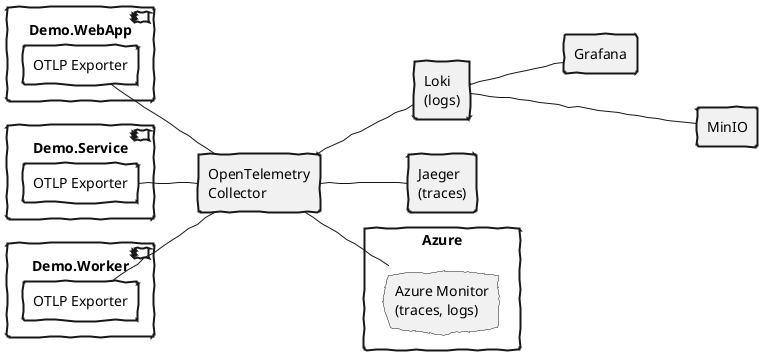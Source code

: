 @startuml

left to right direction
skinparam handwritten true
skinparam useBetaStyle true
<style>
    component
    {
        backgroundColor white
    }
    component, database, queue, rectangle {
        lineThickness 2
    }
    .ui {
        lineStyle 2
    }
</style>

component Demo.WebApp {
    rectangle webapp_exporter as "OTLP Exporter" #ffffff
}
component Demo.Service {
    rectangle service_exporter as "OTLP Exporter" #ffffff
}
component Demo.Worker {
    rectangle worker_exporter as "OTLP Exporter" #ffffff
}

rectangle otel_collector as "OpenTelemetry\nCollector"

rectangle Loki [
    Loki
    (logs)
]
rectangle Grafana
rectangle MinIO
rectangle Jaeger [
    Jaeger
    (traces)
]

rectangle azure as "Azure" {
    cloud azure_monitor [
        Azure Monitor
        (traces, logs)
    ]
}

webapp_exporter -- otel_collector
service_exporter -- otel_collector
worker_exporter -- otel_collector

otel_collector -- Jaeger
otel_collector -- Loki
Loki -- Grafana
Loki --- MinIO

'otel_collector -- Prometheus
otel_collector -- azure_monitor

'cloud nr_otlp [
'    NewRelic
'    (traces, logs)
']
'webapp_exporter -- nr_otlp
'service_exporter -- nr_otlp
'worker_exporter -- nr_otlp

@endml
